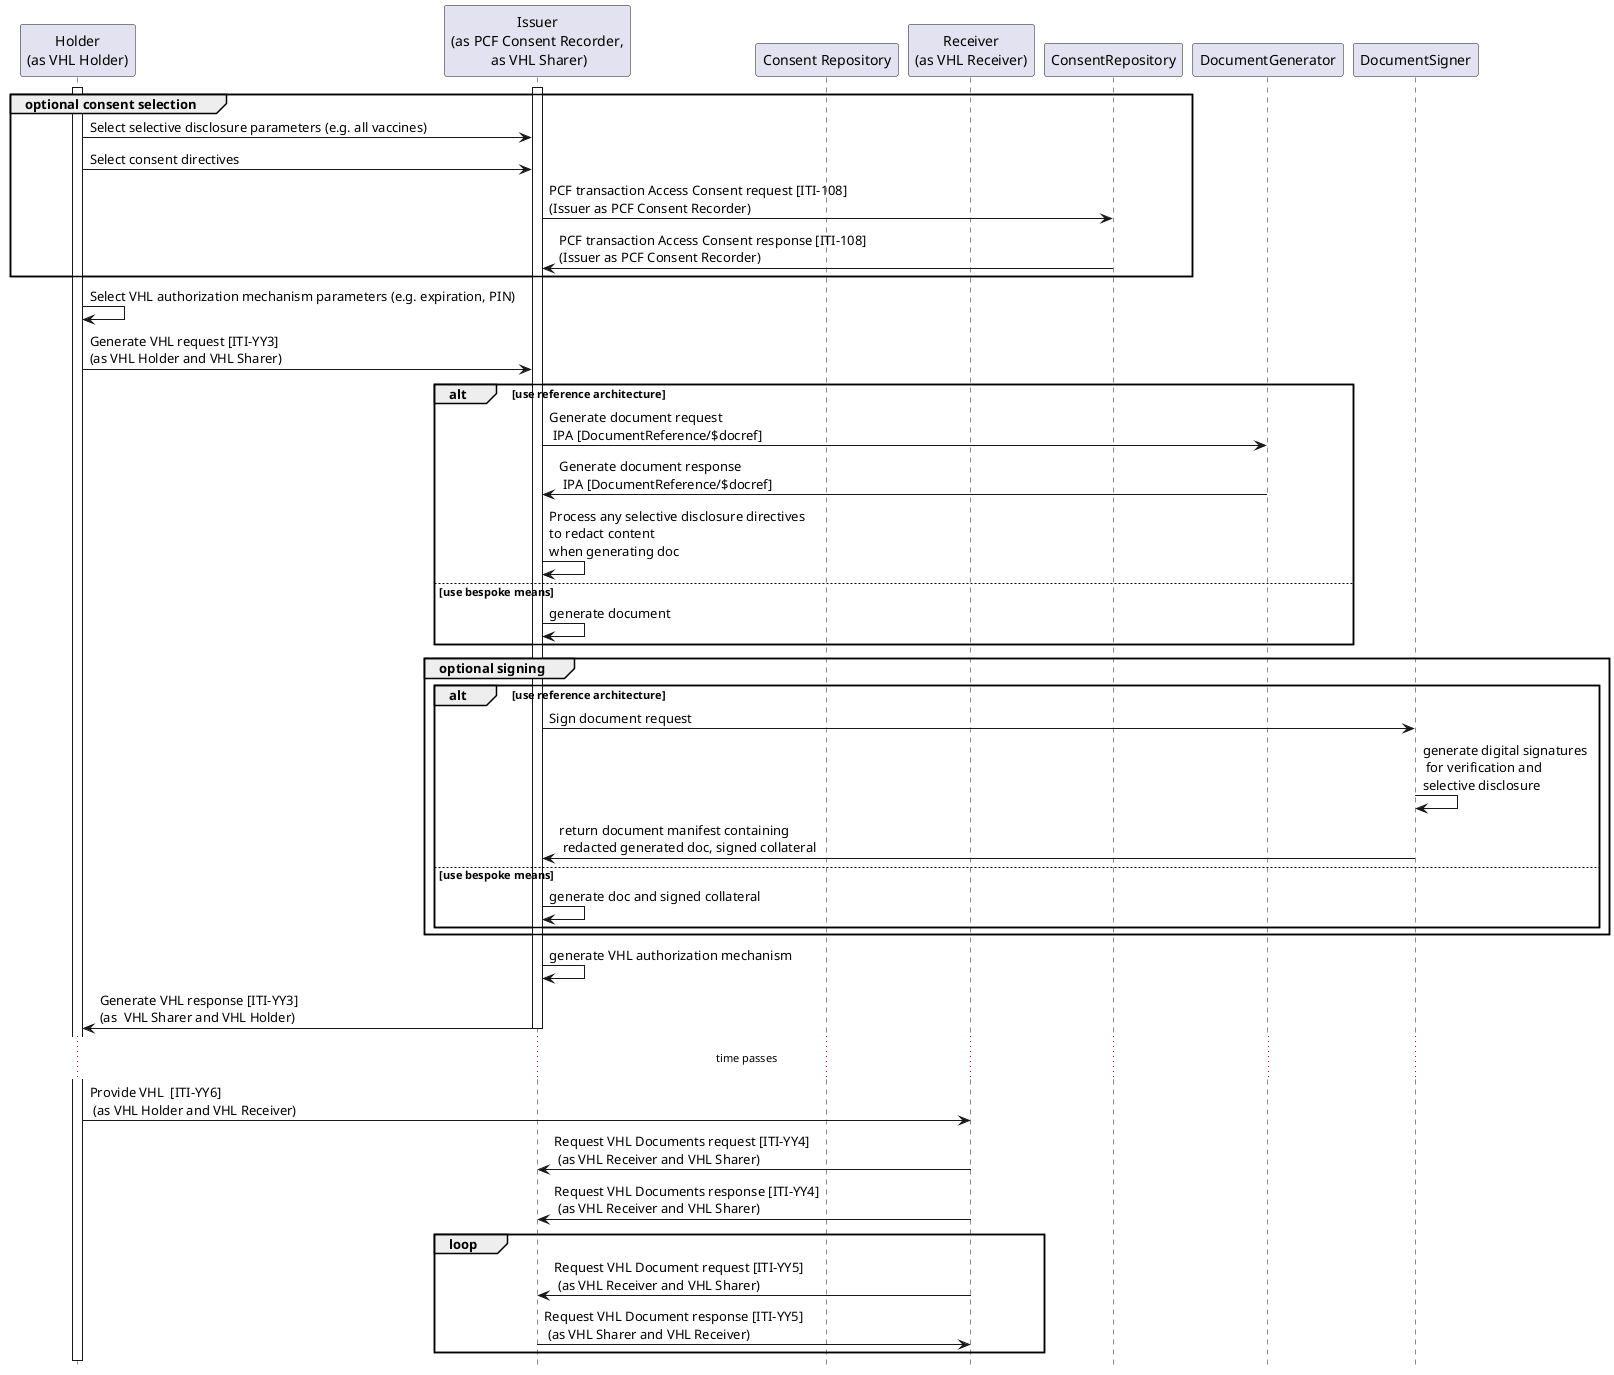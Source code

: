 @startuml
skinparam svgDimensionStyle false
hide footbox
participant "Holder\n(as VHL Holder)" as Holder
participant "Issuer\n(as PCF Consent Recorder,\n as VHL Sharer)" as Issuer
participant "Consent Repository" as PCFConsentRepository
participant "Receiver\n(as VHL Receiver)" as Receiver

activate Holder
activate Issuer


group optional consent selection
  Holder -> Issuer : Select selective disclosure parameters (e.g. all vaccines)
  Holder -> Issuer : Select consent directives			
  Issuer -> ConsentRepository: PCF transaction Access Consent request [ITI-108]\n(Issuer as PCF Consent Recorder)
  ConsentRepository -> Issuer: PCF transaction Access Consent response [ITI-108]\n(Issuer as PCF Consent Recorder)			
end group

Holder -> Holder : Select VHL authorization mechanism parameters (e.g. expiration, PIN)
Holder -> Issuer : Generate VHL request [ITI-YY3] \n(as VHL Holder and VHL Sharer)				
alt use reference architecture
  Issuer -> DocumentGenerator: Generate document request\n IPA [DocumentReference/$docref]
  DocumentGenerator -> Issuer: Generate document response\n IPA [DocumentReference/$docref]
Issuer -> Issuer: Process any selective disclosure directives\nto redact content\nwhen generating doc

else use bespoke means
  Issuer -> Issuer : generate document
end

group optional signing
  alt use reference architecture			
    Issuer -> DocumentSigner: Sign document request
    DocumentSigner -> DocumentSigner: generate digital signatures\n for verification and\nselective disclosure
    DocumentSigner -> Issuer: return document manifest containing\n redacted generated doc, signed collateral
  else use bespoke means
    Issuer -> Issuer: generate doc and signed collateral
  end					
end 
					
Issuer -> Issuer : generate VHL authorization mechanism		
		
Issuer -> Holder : Generate VHL response [ITI-YY3] \n(as  VHL Sharer and VHL Holder)
deactivate Issuer
... time passes ...				

Holder -> Receiver : Provide VHL  [ITI-YY6]\n (as VHL Holder and VHL Receiver)
Receiver -> Issuer : Request VHL Documents request [ITI-YY4]\n (as VHL Receiver and VHL Sharer)
Receiver -> Issuer : Request VHL Documents response [ITI-YY4]\n (as VHL Receiver and VHL Sharer)
loop
 Receiver -> Issuer : Request VHL Document request [ITI-YY5]\n (as VHL Receiver and VHL Sharer)
 Issuer -> Receiver : Request VHL Document response [ITI-YY5]\n (as VHL Sharer and VHL Receiver)
end loop

@enduml
